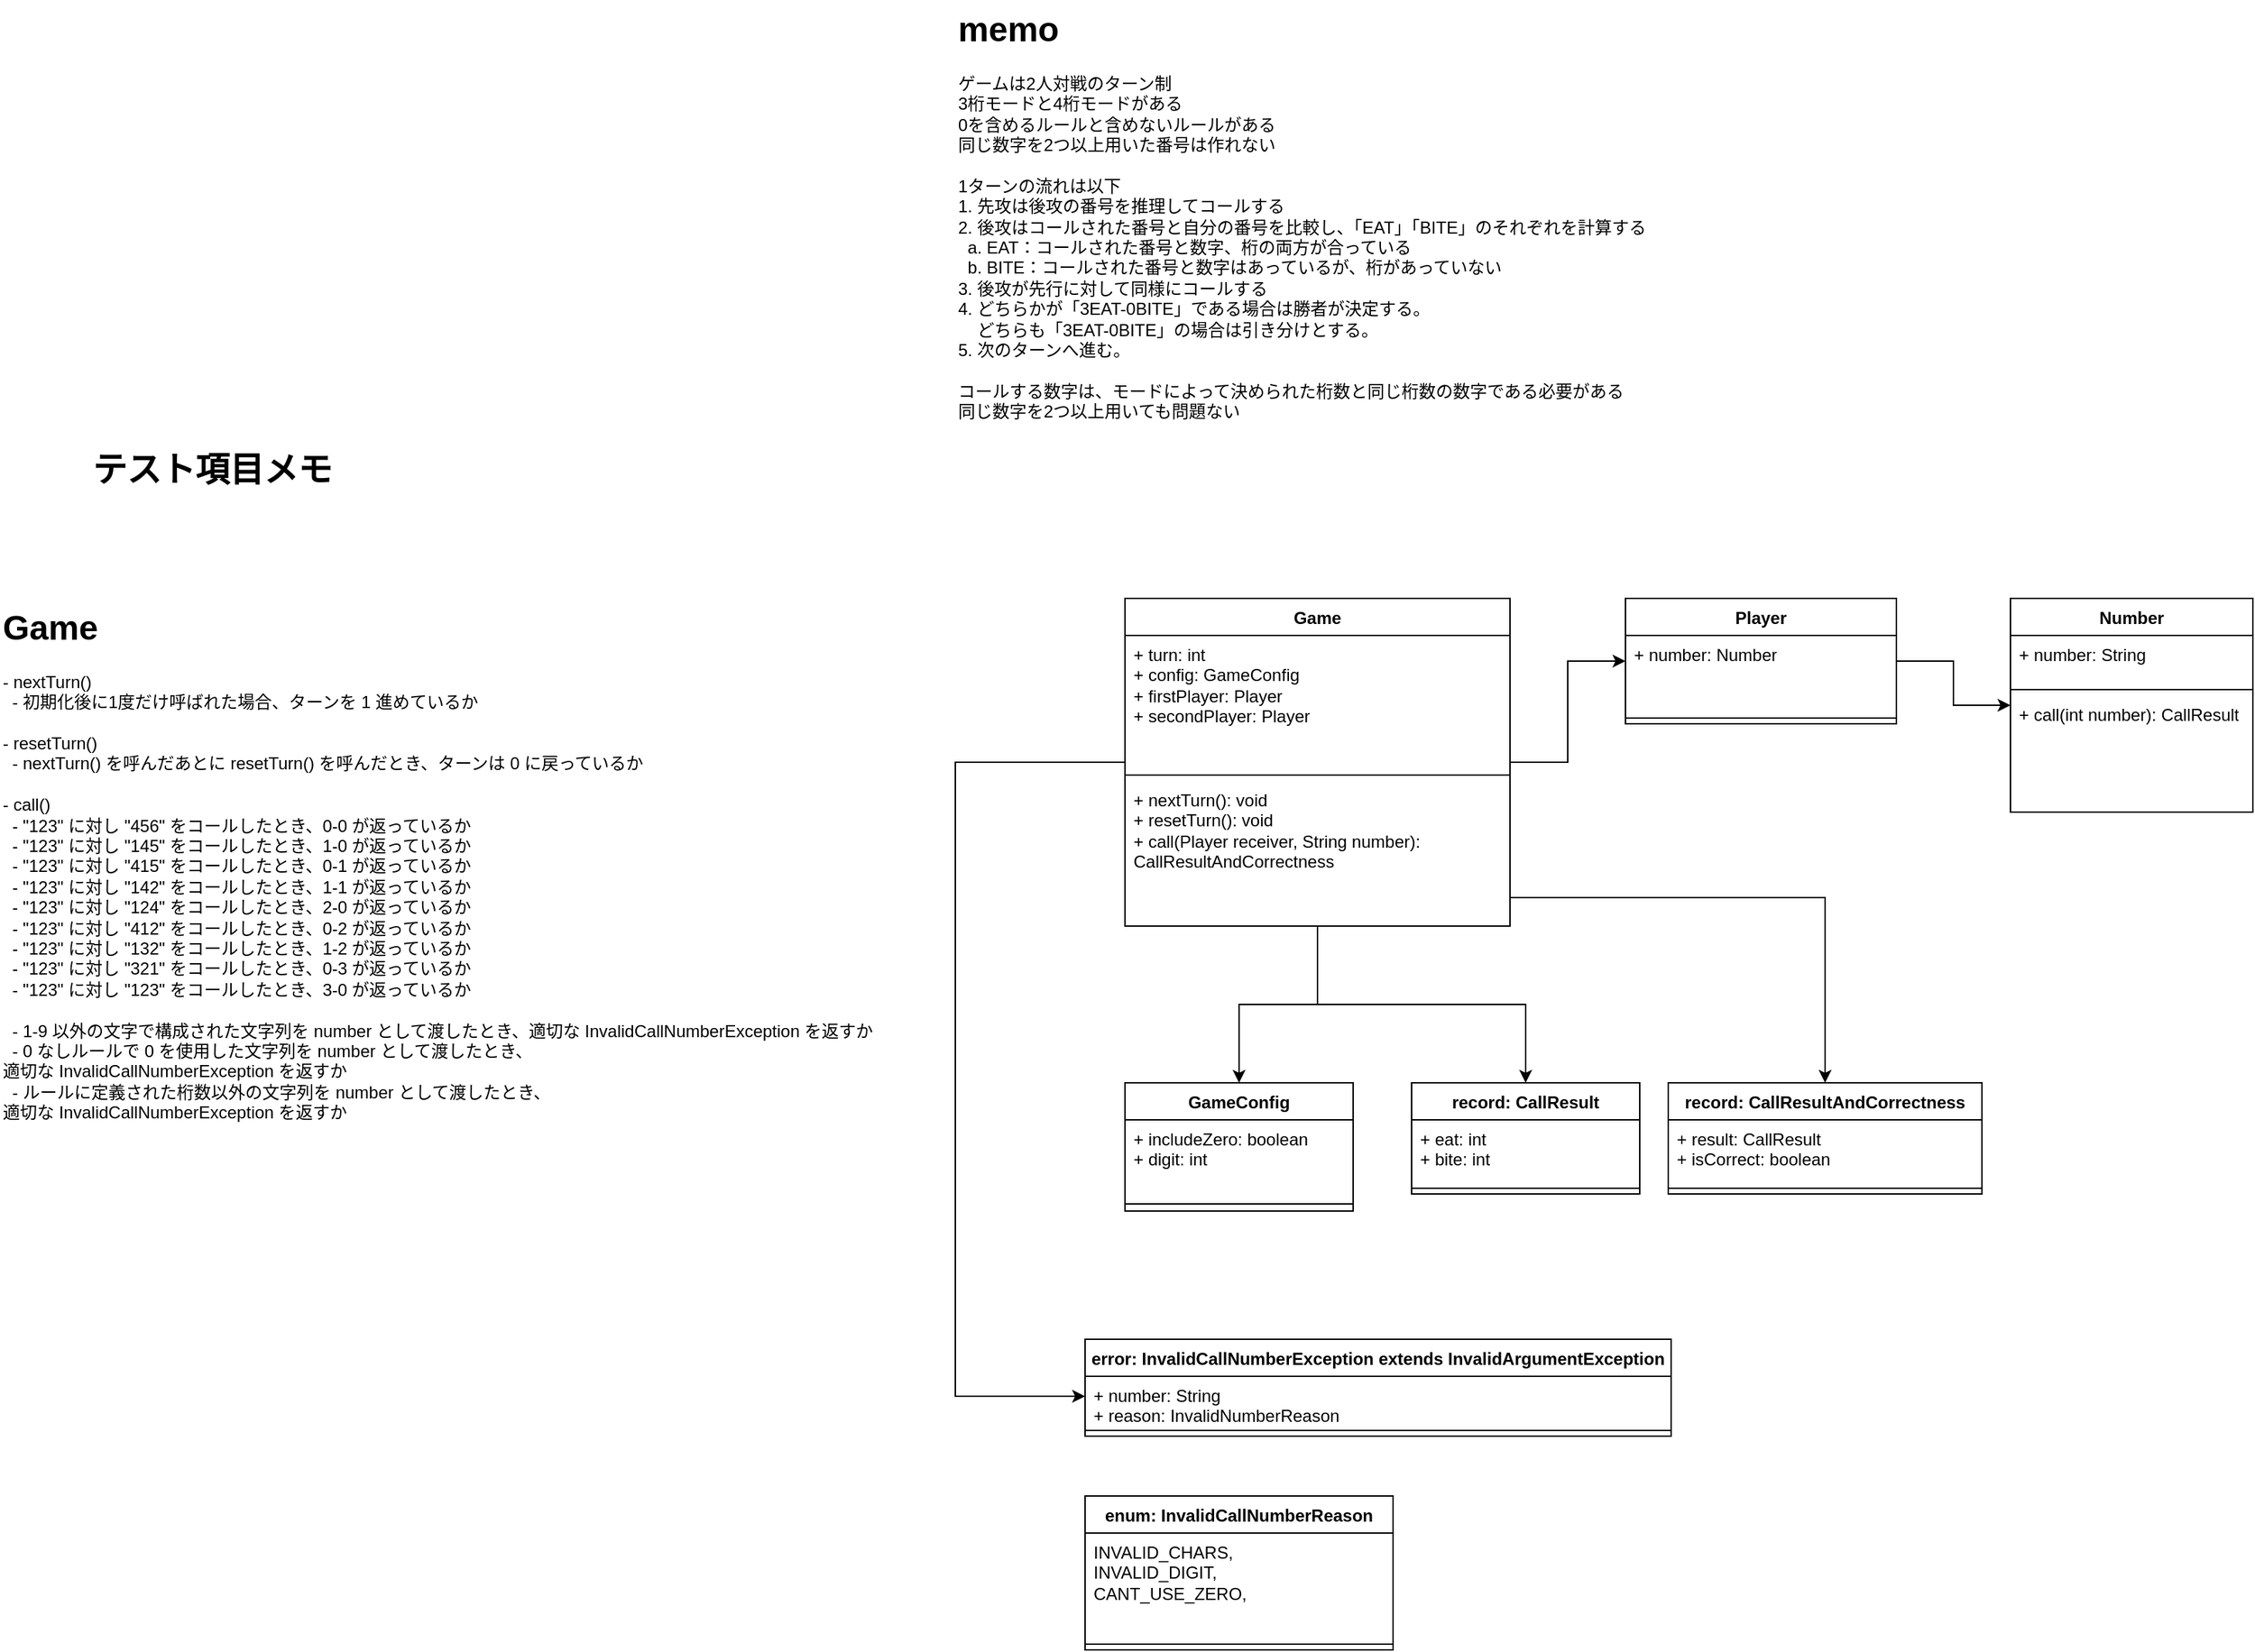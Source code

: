 <mxfile version="22.1.22" type="embed">
  <diagram name="ページ1" id="qarGQSEJ4wHkwekHOPe0">
    <mxGraphModel dx="1429" dy="838" grid="1" gridSize="10" guides="1" tooltips="1" connect="1" arrows="1" fold="1" page="1" pageScale="1" pageWidth="827" pageHeight="1169" math="0" shadow="0">
      <root>
        <mxCell id="0" />
        <mxCell id="1" parent="0" />
        <mxCell id="UA9Rqd27d1UnnXyp80hj-9" style="edgeStyle=orthogonalEdgeStyle;rounded=0;orthogonalLoop=1;jettySize=auto;html=1;" parent="1" source="AXfdX9mRD5fccmtUYIU3-3" target="AXfdX9mRD5fccmtUYIU3-11" edge="1">
          <mxGeometry relative="1" as="geometry" />
        </mxCell>
        <mxCell id="UA9Rqd27d1UnnXyp80hj-11" style="edgeStyle=orthogonalEdgeStyle;rounded=0;orthogonalLoop=1;jettySize=auto;html=1;" parent="1" source="AXfdX9mRD5fccmtUYIU3-3" target="UA9Rqd27d1UnnXyp80hj-1" edge="1">
          <mxGeometry relative="1" as="geometry" />
        </mxCell>
        <mxCell id="UA9Rqd27d1UnnXyp80hj-26" style="edgeStyle=orthogonalEdgeStyle;rounded=0;orthogonalLoop=1;jettySize=auto;html=1;" parent="1" source="AXfdX9mRD5fccmtUYIU3-3" target="UA9Rqd27d1UnnXyp80hj-19" edge="1">
          <mxGeometry relative="1" as="geometry" />
        </mxCell>
        <mxCell id="UA9Rqd27d1UnnXyp80hj-27" style="edgeStyle=orthogonalEdgeStyle;rounded=0;orthogonalLoop=1;jettySize=auto;html=1;" parent="1" source="AXfdX9mRD5fccmtUYIU3-3" target="UA9Rqd27d1UnnXyp80hj-23" edge="1">
          <mxGeometry relative="1" as="geometry">
            <Array as="points">
              <mxPoint x="254" y="630" />
              <mxPoint x="610" y="630" />
            </Array>
          </mxGeometry>
        </mxCell>
        <mxCell id="16" style="edgeStyle=orthogonalEdgeStyle;rounded=0;orthogonalLoop=1;jettySize=auto;html=1;" edge="1" parent="1" source="AXfdX9mRD5fccmtUYIU3-3" target="8">
          <mxGeometry relative="1" as="geometry">
            <Array as="points">
              <mxPoint y="535" />
              <mxPoint y="980" />
            </Array>
          </mxGeometry>
        </mxCell>
        <mxCell id="AXfdX9mRD5fccmtUYIU3-3" value="Game" style="swimlane;fontStyle=1;align=center;verticalAlign=top;childLayout=stackLayout;horizontal=1;startSize=26;horizontalStack=0;resizeParent=1;resizeParentMax=0;resizeLast=0;collapsible=1;marginBottom=0;whiteSpace=wrap;html=1;" parent="1" vertex="1">
          <mxGeometry x="119" y="420" width="270" height="230" as="geometry" />
        </mxCell>
        <mxCell id="AXfdX9mRD5fccmtUYIU3-4" value="+ turn: int&lt;br&gt;&lt;div&gt;+ config: G&lt;span style=&quot;background-color: initial;&quot;&gt;ameConfig&lt;/span&gt;&lt;/div&gt;&lt;div&gt;&lt;div&gt;+ firstPlayer: Player&lt;/div&gt;&lt;div&gt;+ secondPlayer: Player&lt;/div&gt;&lt;/div&gt;" style="text;strokeColor=none;fillColor=none;align=left;verticalAlign=top;spacingLeft=4;spacingRight=4;overflow=hidden;rotatable=0;points=[[0,0.5],[1,0.5]];portConstraint=eastwest;whiteSpace=wrap;html=1;" parent="AXfdX9mRD5fccmtUYIU3-3" vertex="1">
          <mxGeometry y="26" width="270" height="94" as="geometry" />
        </mxCell>
        <mxCell id="AXfdX9mRD5fccmtUYIU3-5" value="" style="line;strokeWidth=1;fillColor=none;align=left;verticalAlign=middle;spacingTop=-1;spacingLeft=3;spacingRight=3;rotatable=0;labelPosition=right;points=[];portConstraint=eastwest;strokeColor=inherit;" parent="AXfdX9mRD5fccmtUYIU3-3" vertex="1">
          <mxGeometry y="120" width="270" height="8" as="geometry" />
        </mxCell>
        <mxCell id="AXfdX9mRD5fccmtUYIU3-6" value="+ nextTurn(): void&lt;br&gt;+ resetTurn(): void&lt;br&gt;+ call(Player receiver, String number): CallResultAndCorrectness" style="text;strokeColor=none;fillColor=none;align=left;verticalAlign=top;spacingLeft=4;spacingRight=4;overflow=hidden;rotatable=0;points=[[0,0.5],[1,0.5]];portConstraint=eastwest;whiteSpace=wrap;html=1;" parent="AXfdX9mRD5fccmtUYIU3-3" vertex="1">
          <mxGeometry y="128" width="270" height="102" as="geometry" />
        </mxCell>
        <mxCell id="UA9Rqd27d1UnnXyp80hj-10" style="edgeStyle=orthogonalEdgeStyle;rounded=0;orthogonalLoop=1;jettySize=auto;html=1;" parent="1" source="AXfdX9mRD5fccmtUYIU3-11" target="AXfdX9mRD5fccmtUYIU3-15" edge="1">
          <mxGeometry relative="1" as="geometry" />
        </mxCell>
        <mxCell id="AXfdX9mRD5fccmtUYIU3-11" value="Player" style="swimlane;fontStyle=1;align=center;verticalAlign=top;childLayout=stackLayout;horizontal=1;startSize=26;horizontalStack=0;resizeParent=1;resizeParentMax=0;resizeLast=0;collapsible=1;marginBottom=0;whiteSpace=wrap;html=1;" parent="1" vertex="1">
          <mxGeometry x="470" y="420" width="190" height="88" as="geometry" />
        </mxCell>
        <mxCell id="AXfdX9mRD5fccmtUYIU3-12" value="+ number: Number" style="text;strokeColor=none;fillColor=none;align=left;verticalAlign=top;spacingLeft=4;spacingRight=4;overflow=hidden;rotatable=0;points=[[0,0.5],[1,0.5]];portConstraint=eastwest;whiteSpace=wrap;html=1;" parent="AXfdX9mRD5fccmtUYIU3-11" vertex="1">
          <mxGeometry y="26" width="190" height="54" as="geometry" />
        </mxCell>
        <mxCell id="AXfdX9mRD5fccmtUYIU3-13" value="" style="line;strokeWidth=1;fillColor=none;align=left;verticalAlign=middle;spacingTop=-1;spacingLeft=3;spacingRight=3;rotatable=0;labelPosition=right;points=[];portConstraint=eastwest;strokeColor=inherit;" parent="AXfdX9mRD5fccmtUYIU3-11" vertex="1">
          <mxGeometry y="80" width="190" height="8" as="geometry" />
        </mxCell>
        <mxCell id="AXfdX9mRD5fccmtUYIU3-15" value="Number" style="swimlane;fontStyle=1;align=center;verticalAlign=top;childLayout=stackLayout;horizontal=1;startSize=26;horizontalStack=0;resizeParent=1;resizeParentMax=0;resizeLast=0;collapsible=1;marginBottom=0;whiteSpace=wrap;html=1;" parent="1" vertex="1">
          <mxGeometry x="740" y="420" width="170" height="150" as="geometry" />
        </mxCell>
        <mxCell id="AXfdX9mRD5fccmtUYIU3-16" value="+ number: String" style="text;strokeColor=none;fillColor=none;align=left;verticalAlign=top;spacingLeft=4;spacingRight=4;overflow=hidden;rotatable=0;points=[[0,0.5],[1,0.5]];portConstraint=eastwest;whiteSpace=wrap;html=1;" parent="AXfdX9mRD5fccmtUYIU3-15" vertex="1">
          <mxGeometry y="26" width="170" height="34" as="geometry" />
        </mxCell>
        <mxCell id="AXfdX9mRD5fccmtUYIU3-17" value="" style="line;strokeWidth=1;fillColor=none;align=left;verticalAlign=middle;spacingTop=-1;spacingLeft=3;spacingRight=3;rotatable=0;labelPosition=right;points=[];portConstraint=eastwest;strokeColor=inherit;" parent="AXfdX9mRD5fccmtUYIU3-15" vertex="1">
          <mxGeometry y="60" width="170" height="8" as="geometry" />
        </mxCell>
        <mxCell id="AXfdX9mRD5fccmtUYIU3-18" value="+ call(int number): CallResult" style="text;strokeColor=none;fillColor=none;align=left;verticalAlign=top;spacingLeft=4;spacingRight=4;overflow=hidden;rotatable=0;points=[[0,0.5],[1,0.5]];portConstraint=eastwest;whiteSpace=wrap;html=1;" parent="AXfdX9mRD5fccmtUYIU3-15" vertex="1">
          <mxGeometry y="68" width="170" height="82" as="geometry" />
        </mxCell>
        <mxCell id="AXfdX9mRD5fccmtUYIU3-27" value="&lt;h1 style=&quot;margin-top: 0px;&quot;&gt;memo&lt;/h1&gt;&lt;div&gt;ゲームは2人対戦の&lt;span style=&quot;background-color: initial;&quot;&gt;ターン制&lt;/span&gt;&lt;/div&gt;&lt;div&gt;3桁モードと4桁モードがある&lt;/div&gt;&lt;div&gt;0を含めるルールと含めないルールがある&lt;/div&gt;&lt;div&gt;同じ数字を2つ以上用いた番号は作れない&lt;/div&gt;&lt;div&gt;&lt;br&gt;&lt;/div&gt;&lt;div&gt;1ターンの流れは以下&lt;/div&gt;&lt;div&gt;1. 先攻は後攻の番号を推理してコールする&lt;/div&gt;&lt;div&gt;2. 後攻はコールされた番号と自分の番号を比較し、「EAT」「BITE」のそれぞれを計算する&lt;/div&gt;&lt;div&gt;&amp;nbsp; a. EAT：コールされた番号と数字、桁の両方が合っている&lt;/div&gt;&lt;div&gt;&amp;nbsp; b. BITE：コールされた番号と数字はあっているが、桁があっていない&lt;/div&gt;&lt;div&gt;3. 後攻が先行に対して同様にコールする&lt;/div&gt;&lt;div&gt;4. どちらかが「3EAT-0BITE」である場合は勝者が決定する。&lt;/div&gt;&lt;div&gt;&amp;nbsp; &amp;nbsp; どちらも「3EAT-0BITE」の場合は引き分けとする。&lt;/div&gt;&lt;div&gt;5. 次のターンへ進む。&lt;/div&gt;&lt;div&gt;&lt;br&gt;&lt;/div&gt;&lt;div&gt;コールする数字は、モードによって決められた桁数と同じ桁数の数字である必要がある&lt;/div&gt;&lt;div&gt;同じ数字を2つ以上用いても問題ない&lt;/div&gt;" style="text;html=1;whiteSpace=wrap;overflow=hidden;rounded=0;" parent="1" vertex="1">
          <mxGeometry width="740" height="370" as="geometry" />
        </mxCell>
        <mxCell id="UA9Rqd27d1UnnXyp80hj-1" value="GameConfig" style="swimlane;fontStyle=1;align=center;verticalAlign=top;childLayout=stackLayout;horizontal=1;startSize=26;horizontalStack=0;resizeParent=1;resizeParentMax=0;resizeLast=0;collapsible=1;marginBottom=0;whiteSpace=wrap;html=1;" parent="1" vertex="1">
          <mxGeometry x="119" y="760" width="160" height="90" as="geometry" />
        </mxCell>
        <mxCell id="UA9Rqd27d1UnnXyp80hj-2" value="+ includeZero: boolean&lt;div&gt;+ digit: int&lt;/div&gt;" style="text;strokeColor=none;fillColor=none;align=left;verticalAlign=top;spacingLeft=4;spacingRight=4;overflow=hidden;rotatable=0;points=[[0,0.5],[1,0.5]];portConstraint=eastwest;whiteSpace=wrap;html=1;" parent="UA9Rqd27d1UnnXyp80hj-1" vertex="1">
          <mxGeometry y="26" width="160" height="54" as="geometry" />
        </mxCell>
        <mxCell id="UA9Rqd27d1UnnXyp80hj-3" value="" style="line;strokeWidth=1;fillColor=none;align=left;verticalAlign=middle;spacingTop=-1;spacingLeft=3;spacingRight=3;rotatable=0;labelPosition=right;points=[];portConstraint=eastwest;strokeColor=inherit;" parent="UA9Rqd27d1UnnXyp80hj-1" vertex="1">
          <mxGeometry y="80" width="160" height="10" as="geometry" />
        </mxCell>
        <mxCell id="UA9Rqd27d1UnnXyp80hj-19" value="record: CallResult" style="swimlane;fontStyle=1;align=center;verticalAlign=top;childLayout=stackLayout;horizontal=1;startSize=26;horizontalStack=0;resizeParent=1;resizeParentMax=0;resizeLast=0;collapsible=1;marginBottom=0;whiteSpace=wrap;html=1;" parent="1" vertex="1">
          <mxGeometry x="320" y="760" width="160" height="78" as="geometry" />
        </mxCell>
        <mxCell id="UA9Rqd27d1UnnXyp80hj-20" value="+ eat: int&lt;div&gt;+ bite: int&lt;/div&gt;" style="text;strokeColor=none;fillColor=none;align=left;verticalAlign=top;spacingLeft=4;spacingRight=4;overflow=hidden;rotatable=0;points=[[0,0.5],[1,0.5]];portConstraint=eastwest;whiteSpace=wrap;html=1;" parent="UA9Rqd27d1UnnXyp80hj-19" vertex="1">
          <mxGeometry y="26" width="160" height="44" as="geometry" />
        </mxCell>
        <mxCell id="UA9Rqd27d1UnnXyp80hj-21" value="" style="line;strokeWidth=1;fillColor=none;align=left;verticalAlign=middle;spacingTop=-1;spacingLeft=3;spacingRight=3;rotatable=0;labelPosition=right;points=[];portConstraint=eastwest;strokeColor=inherit;" parent="UA9Rqd27d1UnnXyp80hj-19" vertex="1">
          <mxGeometry y="70" width="160" height="8" as="geometry" />
        </mxCell>
        <mxCell id="UA9Rqd27d1UnnXyp80hj-23" value="record: CallResultAndCorrectness" style="swimlane;fontStyle=1;align=center;verticalAlign=top;childLayout=stackLayout;horizontal=1;startSize=26;horizontalStack=0;resizeParent=1;resizeParentMax=0;resizeLast=0;collapsible=1;marginBottom=0;whiteSpace=wrap;html=1;" parent="1" vertex="1">
          <mxGeometry x="500" y="760" width="220" height="78" as="geometry" />
        </mxCell>
        <mxCell id="UA9Rqd27d1UnnXyp80hj-24" value="+ result: CallResult&lt;br&gt;&lt;div&gt;+ isCorrect: boolean&lt;/div&gt;" style="text;strokeColor=none;fillColor=none;align=left;verticalAlign=top;spacingLeft=4;spacingRight=4;overflow=hidden;rotatable=0;points=[[0,0.5],[1,0.5]];portConstraint=eastwest;whiteSpace=wrap;html=1;" parent="UA9Rqd27d1UnnXyp80hj-23" vertex="1">
          <mxGeometry y="26" width="220" height="44" as="geometry" />
        </mxCell>
        <mxCell id="UA9Rqd27d1UnnXyp80hj-25" value="" style="line;strokeWidth=1;fillColor=none;align=left;verticalAlign=middle;spacingTop=-1;spacingLeft=3;spacingRight=3;rotatable=0;labelPosition=right;points=[];portConstraint=eastwest;strokeColor=inherit;" parent="UA9Rqd27d1UnnXyp80hj-23" vertex="1">
          <mxGeometry y="70" width="220" height="8" as="geometry" />
        </mxCell>
        <mxCell id="6" value="&lt;h1 style=&quot;margin-top: 0px;&quot;&gt;Game&lt;/h1&gt;&lt;div&gt;- nextTurn()&lt;/div&gt;&lt;div&gt;&amp;nbsp; - 初期化後に1度だけ呼ばれた場合、ターンを 1 進めているか&lt;/div&gt;&lt;div&gt;&lt;br&gt;&lt;/div&gt;&lt;div&gt;- resetTurn()&lt;/div&gt;&lt;div&gt;&amp;nbsp; - nextTurn() を呼んだあとに resetTurn() を呼んだとき、ターンは 0 に戻っているか&lt;/div&gt;&lt;div&gt;&lt;br&gt;&lt;/div&gt;&lt;div&gt;- call()&lt;/div&gt;&lt;div&gt;&amp;nbsp; - &quot;123&quot; に対し &quot;456&quot; をコールしたとき、0-0 が返っているか&lt;/div&gt;&lt;div&gt;&amp;nbsp; - &quot;123&quot; に対し &quot;145&quot; をコールしたとき、1-0 が返っているか&lt;/div&gt;&lt;div&gt;&amp;nbsp; - &quot;123&quot; に対し &quot;415&quot; をコールしたとき、0-1 が返っているか&lt;/div&gt;&lt;div&gt;&amp;nbsp; - &quot;123&quot; に対し &quot;142&quot; をコールしたとき、1-1 が返っているか&lt;br&gt;&lt;/div&gt;&lt;div&gt;&lt;span style=&quot;background-color: initial;&quot;&gt;&amp;nbsp; - &quot;123&quot; に対し &quot;124&quot; をコールしたとき、2-0 が返っているか&lt;/span&gt;&lt;/div&gt;&lt;div&gt;&lt;span style=&quot;background-color: initial;&quot;&gt;&amp;nbsp; - &quot;123&quot; に対し &quot;412&quot; をコールしたとき、0-2 が返っているか&lt;/span&gt;&lt;br&gt;&lt;/div&gt;&lt;div&gt;&amp;nbsp; - &quot;123&quot; に対し &quot;132&quot; をコールしたとき、1-2 が返っているか&lt;span style=&quot;background-color: initial;&quot;&gt;&lt;br&gt;&lt;/span&gt;&lt;/div&gt;&lt;div&gt;&amp;nbsp; - &quot;123&quot; に対し &quot;321&quot; をコールしたとき、0-3 が返っているか&lt;br&gt;&lt;/div&gt;&lt;div&gt;&amp;nbsp; - &quot;123&quot; に対し &quot;123&quot; をコールしたとき、3-0 が返っているか&lt;br&gt;&lt;/div&gt;&lt;div&gt;&lt;br&gt;&lt;/div&gt;&lt;div&gt;&amp;nbsp; - 1-9 以外の文字で構成された文字列を number として渡したとき、適切な InvalidCallNumberException を返すか&lt;/div&gt;&lt;div&gt;&amp;nbsp; - 0 なしルールで 0 を使用した文字列を number として渡したとき、&lt;/div&gt;&lt;div style=&quot;&quot;&gt;&lt;span style=&quot;background-color: initial;&quot;&gt;適切な&amp;nbsp;&lt;/span&gt;&lt;span style=&quot;background-color: initial;&quot;&gt;InvalidCallNumberException&amp;nbsp;を返すか&lt;/span&gt;&lt;/div&gt;&lt;div&gt;&amp;nbsp; - ルールに定義された桁数以外の文字列を number として渡したとき、&lt;/div&gt;適切な&amp;nbsp;&lt;span style=&quot;background-color: initial;&quot;&gt;InvalidCallNumberException&amp;nbsp;を返すか&lt;/span&gt;" style="text;html=1;whiteSpace=wrap;overflow=hidden;rounded=0;" parent="1" vertex="1">
          <mxGeometry x="-670" y="420" width="620" height="450" as="geometry" />
        </mxCell>
        <mxCell id="7" value="&lt;h1&gt;テスト項目メモ&lt;/h1&gt;" style="text;html=1;strokeColor=none;fillColor=none;spacing=5;spacingTop=-20;whiteSpace=wrap;overflow=hidden;rounded=0;" vertex="1" parent="1">
          <mxGeometry x="-610" y="310" width="190" height="40" as="geometry" />
        </mxCell>
        <mxCell id="8" value="error: InvalidCallNumberException extends InvalidArgumentException" style="swimlane;fontStyle=1;align=center;verticalAlign=top;childLayout=stackLayout;horizontal=1;startSize=26;horizontalStack=0;resizeParent=1;resizeParentMax=0;resizeLast=0;collapsible=1;marginBottom=0;whiteSpace=wrap;html=1;" vertex="1" parent="1">
          <mxGeometry x="91" y="940" width="411" height="68" as="geometry" />
        </mxCell>
        <mxCell id="9" value="+ number: String&lt;br&gt;+ reason: InvalidNumberReason" style="text;strokeColor=none;fillColor=none;align=left;verticalAlign=top;spacingLeft=4;spacingRight=4;overflow=hidden;rotatable=0;points=[[0,0.5],[1,0.5]];portConstraint=eastwest;whiteSpace=wrap;html=1;" vertex="1" parent="8">
          <mxGeometry y="26" width="411" height="34" as="geometry" />
        </mxCell>
        <mxCell id="10" value="" style="line;strokeWidth=1;fillColor=none;align=left;verticalAlign=middle;spacingTop=-1;spacingLeft=3;spacingRight=3;rotatable=0;labelPosition=right;points=[];portConstraint=eastwest;strokeColor=inherit;" vertex="1" parent="8">
          <mxGeometry y="60" width="411" height="8" as="geometry" />
        </mxCell>
        <mxCell id="12" value="enum: InvalidCallNumberReason" style="swimlane;fontStyle=1;align=center;verticalAlign=top;childLayout=stackLayout;horizontal=1;startSize=26;horizontalStack=0;resizeParent=1;resizeParentMax=0;resizeLast=0;collapsible=1;marginBottom=0;whiteSpace=wrap;html=1;" vertex="1" parent="1">
          <mxGeometry x="91" y="1050" width="216" height="108" as="geometry" />
        </mxCell>
        <mxCell id="13" value="INVALID_CHARS,&lt;br&gt;INVALID_DIGIT,&lt;br&gt;CANT_USE_ZERO," style="text;strokeColor=none;fillColor=none;align=left;verticalAlign=top;spacingLeft=4;spacingRight=4;overflow=hidden;rotatable=0;points=[[0,0.5],[1,0.5]];portConstraint=eastwest;whiteSpace=wrap;html=1;" vertex="1" parent="12">
          <mxGeometry y="26" width="216" height="74" as="geometry" />
        </mxCell>
        <mxCell id="14" value="" style="line;strokeWidth=1;fillColor=none;align=left;verticalAlign=middle;spacingTop=-1;spacingLeft=3;spacingRight=3;rotatable=0;labelPosition=right;points=[];portConstraint=eastwest;strokeColor=inherit;" vertex="1" parent="12">
          <mxGeometry y="100" width="216" height="8" as="geometry" />
        </mxCell>
      </root>
    </mxGraphModel>
  </diagram>
</mxfile>
